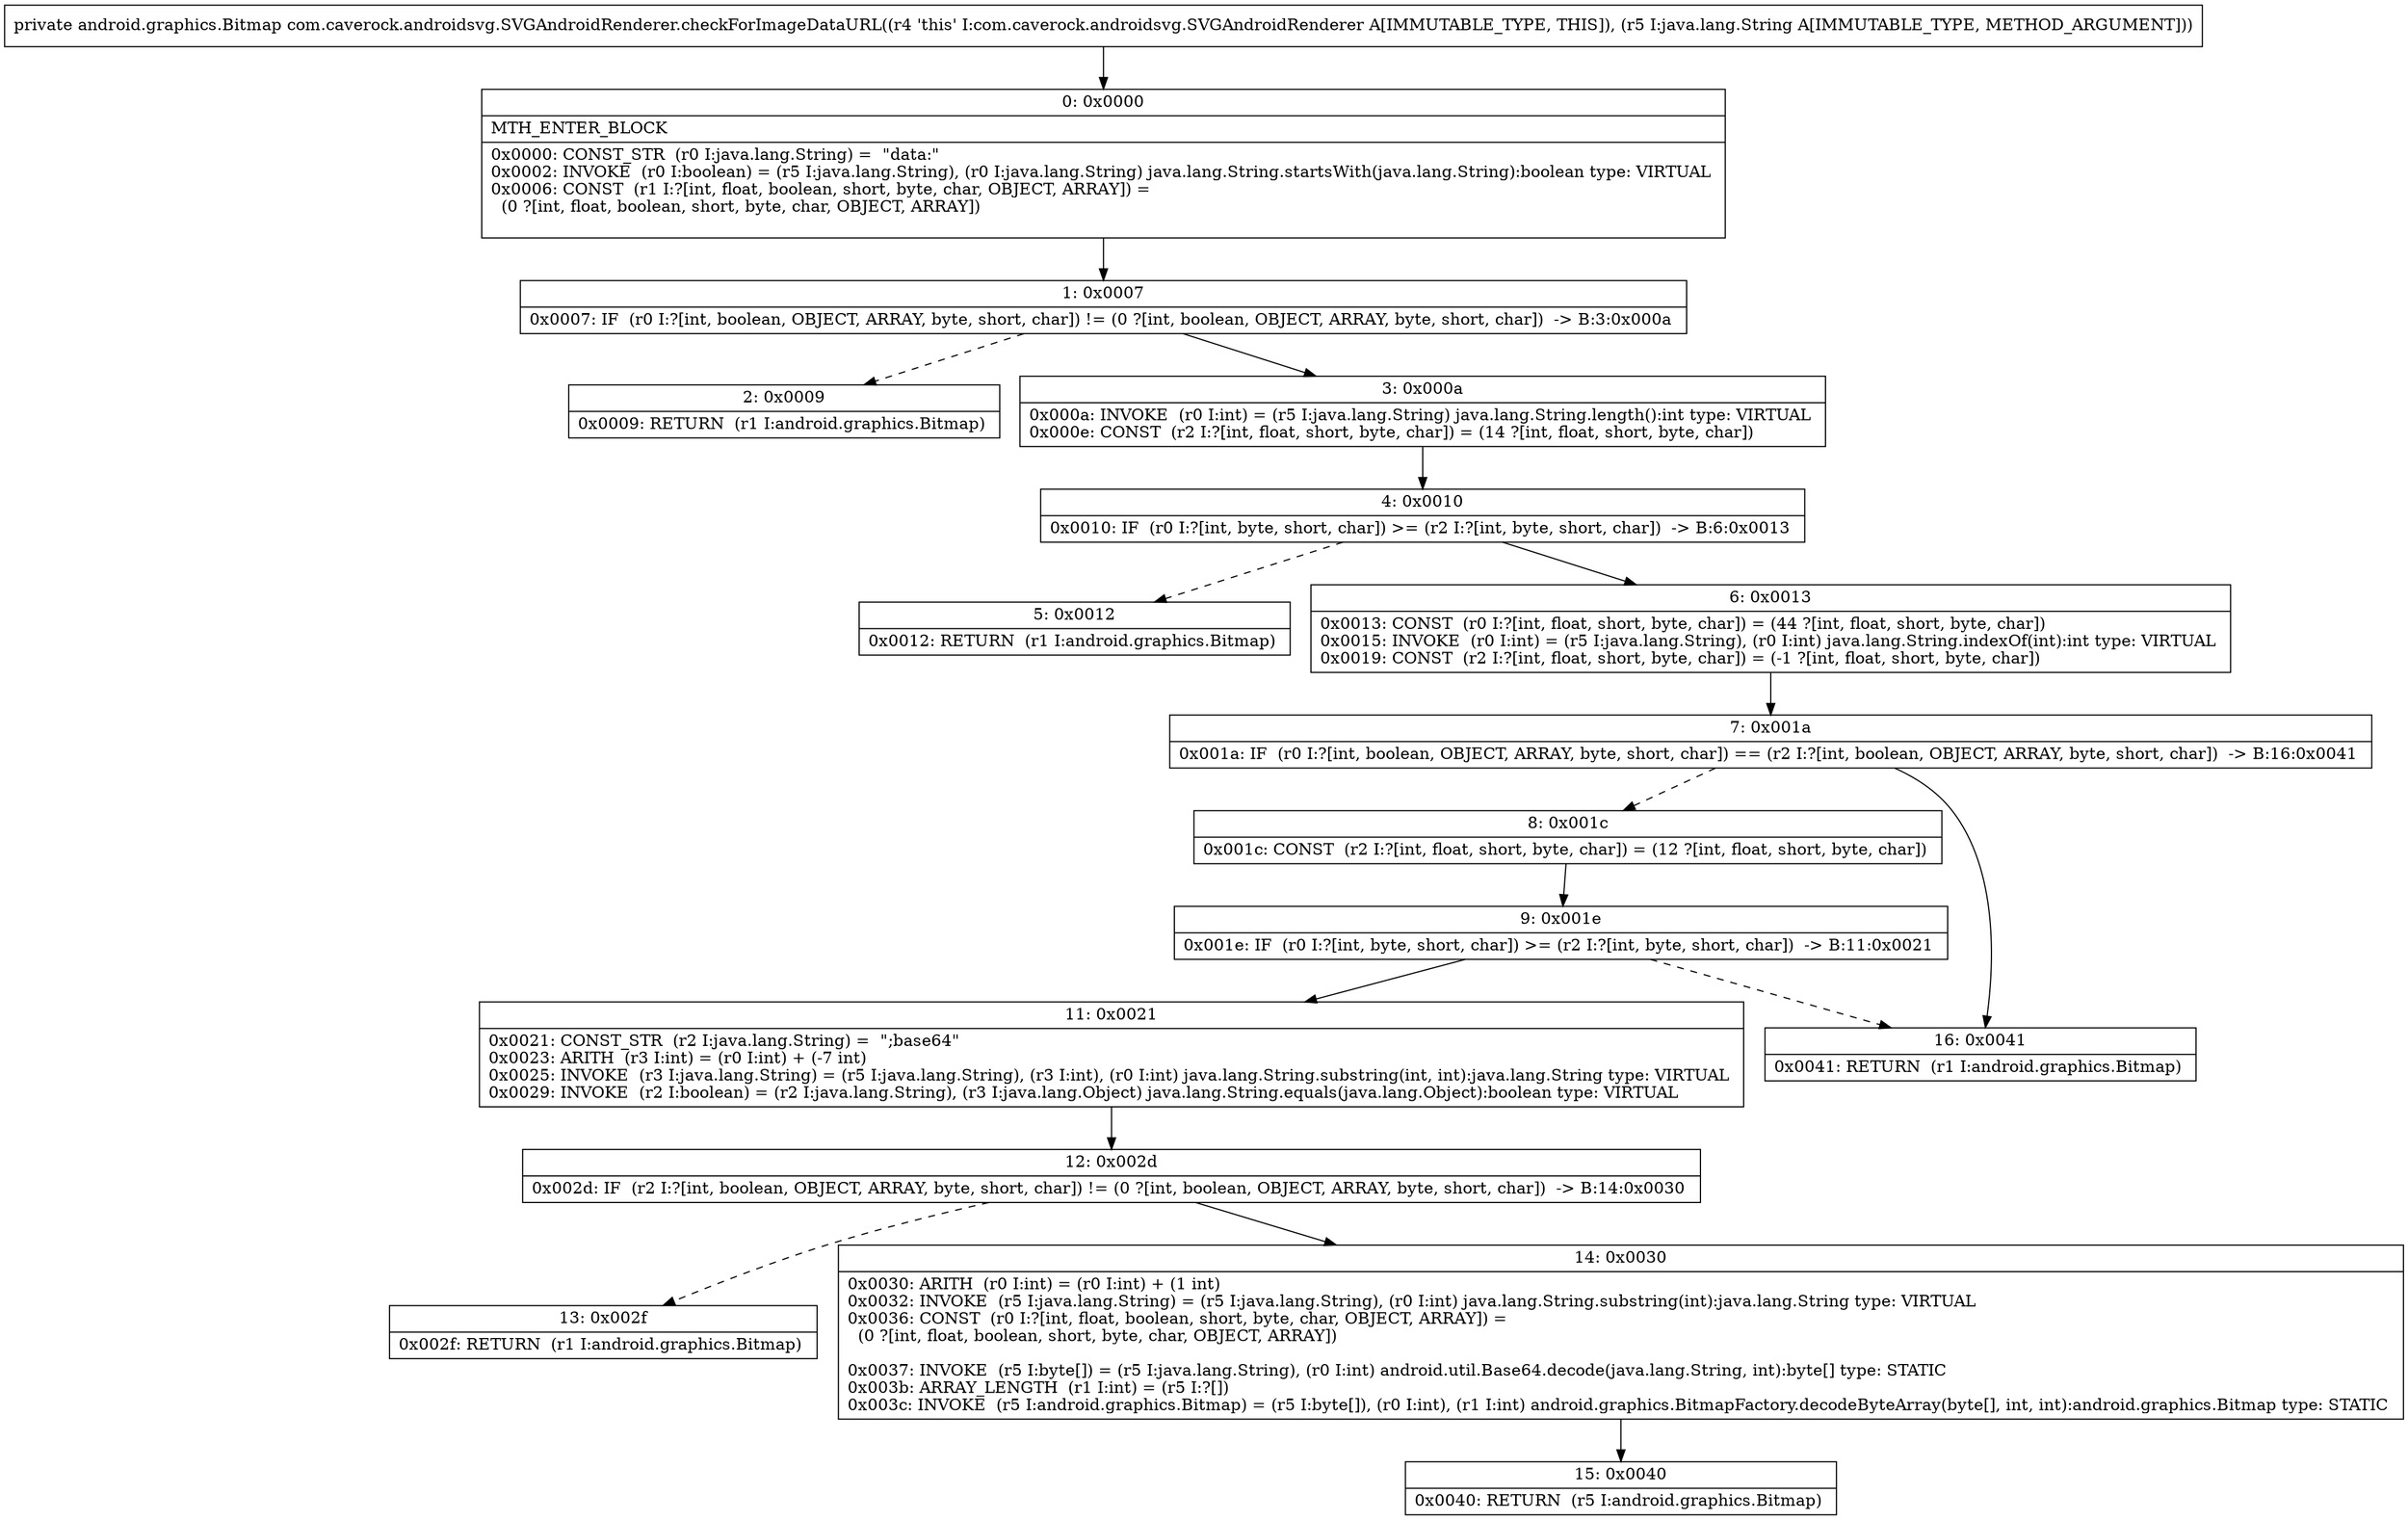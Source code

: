 digraph "CFG forcom.caverock.androidsvg.SVGAndroidRenderer.checkForImageDataURL(Ljava\/lang\/String;)Landroid\/graphics\/Bitmap;" {
Node_0 [shape=record,label="{0\:\ 0x0000|MTH_ENTER_BLOCK\l|0x0000: CONST_STR  (r0 I:java.lang.String) =  \"data:\" \l0x0002: INVOKE  (r0 I:boolean) = (r5 I:java.lang.String), (r0 I:java.lang.String) java.lang.String.startsWith(java.lang.String):boolean type: VIRTUAL \l0x0006: CONST  (r1 I:?[int, float, boolean, short, byte, char, OBJECT, ARRAY]) = \l  (0 ?[int, float, boolean, short, byte, char, OBJECT, ARRAY])\l \l}"];
Node_1 [shape=record,label="{1\:\ 0x0007|0x0007: IF  (r0 I:?[int, boolean, OBJECT, ARRAY, byte, short, char]) != (0 ?[int, boolean, OBJECT, ARRAY, byte, short, char])  \-\> B:3:0x000a \l}"];
Node_2 [shape=record,label="{2\:\ 0x0009|0x0009: RETURN  (r1 I:android.graphics.Bitmap) \l}"];
Node_3 [shape=record,label="{3\:\ 0x000a|0x000a: INVOKE  (r0 I:int) = (r5 I:java.lang.String) java.lang.String.length():int type: VIRTUAL \l0x000e: CONST  (r2 I:?[int, float, short, byte, char]) = (14 ?[int, float, short, byte, char]) \l}"];
Node_4 [shape=record,label="{4\:\ 0x0010|0x0010: IF  (r0 I:?[int, byte, short, char]) \>= (r2 I:?[int, byte, short, char])  \-\> B:6:0x0013 \l}"];
Node_5 [shape=record,label="{5\:\ 0x0012|0x0012: RETURN  (r1 I:android.graphics.Bitmap) \l}"];
Node_6 [shape=record,label="{6\:\ 0x0013|0x0013: CONST  (r0 I:?[int, float, short, byte, char]) = (44 ?[int, float, short, byte, char]) \l0x0015: INVOKE  (r0 I:int) = (r5 I:java.lang.String), (r0 I:int) java.lang.String.indexOf(int):int type: VIRTUAL \l0x0019: CONST  (r2 I:?[int, float, short, byte, char]) = (\-1 ?[int, float, short, byte, char]) \l}"];
Node_7 [shape=record,label="{7\:\ 0x001a|0x001a: IF  (r0 I:?[int, boolean, OBJECT, ARRAY, byte, short, char]) == (r2 I:?[int, boolean, OBJECT, ARRAY, byte, short, char])  \-\> B:16:0x0041 \l}"];
Node_8 [shape=record,label="{8\:\ 0x001c|0x001c: CONST  (r2 I:?[int, float, short, byte, char]) = (12 ?[int, float, short, byte, char]) \l}"];
Node_9 [shape=record,label="{9\:\ 0x001e|0x001e: IF  (r0 I:?[int, byte, short, char]) \>= (r2 I:?[int, byte, short, char])  \-\> B:11:0x0021 \l}"];
Node_11 [shape=record,label="{11\:\ 0x0021|0x0021: CONST_STR  (r2 I:java.lang.String) =  \";base64\" \l0x0023: ARITH  (r3 I:int) = (r0 I:int) + (\-7 int) \l0x0025: INVOKE  (r3 I:java.lang.String) = (r5 I:java.lang.String), (r3 I:int), (r0 I:int) java.lang.String.substring(int, int):java.lang.String type: VIRTUAL \l0x0029: INVOKE  (r2 I:boolean) = (r2 I:java.lang.String), (r3 I:java.lang.Object) java.lang.String.equals(java.lang.Object):boolean type: VIRTUAL \l}"];
Node_12 [shape=record,label="{12\:\ 0x002d|0x002d: IF  (r2 I:?[int, boolean, OBJECT, ARRAY, byte, short, char]) != (0 ?[int, boolean, OBJECT, ARRAY, byte, short, char])  \-\> B:14:0x0030 \l}"];
Node_13 [shape=record,label="{13\:\ 0x002f|0x002f: RETURN  (r1 I:android.graphics.Bitmap) \l}"];
Node_14 [shape=record,label="{14\:\ 0x0030|0x0030: ARITH  (r0 I:int) = (r0 I:int) + (1 int) \l0x0032: INVOKE  (r5 I:java.lang.String) = (r5 I:java.lang.String), (r0 I:int) java.lang.String.substring(int):java.lang.String type: VIRTUAL \l0x0036: CONST  (r0 I:?[int, float, boolean, short, byte, char, OBJECT, ARRAY]) = \l  (0 ?[int, float, boolean, short, byte, char, OBJECT, ARRAY])\l \l0x0037: INVOKE  (r5 I:byte[]) = (r5 I:java.lang.String), (r0 I:int) android.util.Base64.decode(java.lang.String, int):byte[] type: STATIC \l0x003b: ARRAY_LENGTH  (r1 I:int) = (r5 I:?[]) \l0x003c: INVOKE  (r5 I:android.graphics.Bitmap) = (r5 I:byte[]), (r0 I:int), (r1 I:int) android.graphics.BitmapFactory.decodeByteArray(byte[], int, int):android.graphics.Bitmap type: STATIC \l}"];
Node_15 [shape=record,label="{15\:\ 0x0040|0x0040: RETURN  (r5 I:android.graphics.Bitmap) \l}"];
Node_16 [shape=record,label="{16\:\ 0x0041|0x0041: RETURN  (r1 I:android.graphics.Bitmap) \l}"];
MethodNode[shape=record,label="{private android.graphics.Bitmap com.caverock.androidsvg.SVGAndroidRenderer.checkForImageDataURL((r4 'this' I:com.caverock.androidsvg.SVGAndroidRenderer A[IMMUTABLE_TYPE, THIS]), (r5 I:java.lang.String A[IMMUTABLE_TYPE, METHOD_ARGUMENT])) }"];
MethodNode -> Node_0;
Node_0 -> Node_1;
Node_1 -> Node_2[style=dashed];
Node_1 -> Node_3;
Node_3 -> Node_4;
Node_4 -> Node_5[style=dashed];
Node_4 -> Node_6;
Node_6 -> Node_7;
Node_7 -> Node_8[style=dashed];
Node_7 -> Node_16;
Node_8 -> Node_9;
Node_9 -> Node_11;
Node_9 -> Node_16[style=dashed];
Node_11 -> Node_12;
Node_12 -> Node_13[style=dashed];
Node_12 -> Node_14;
Node_14 -> Node_15;
}


